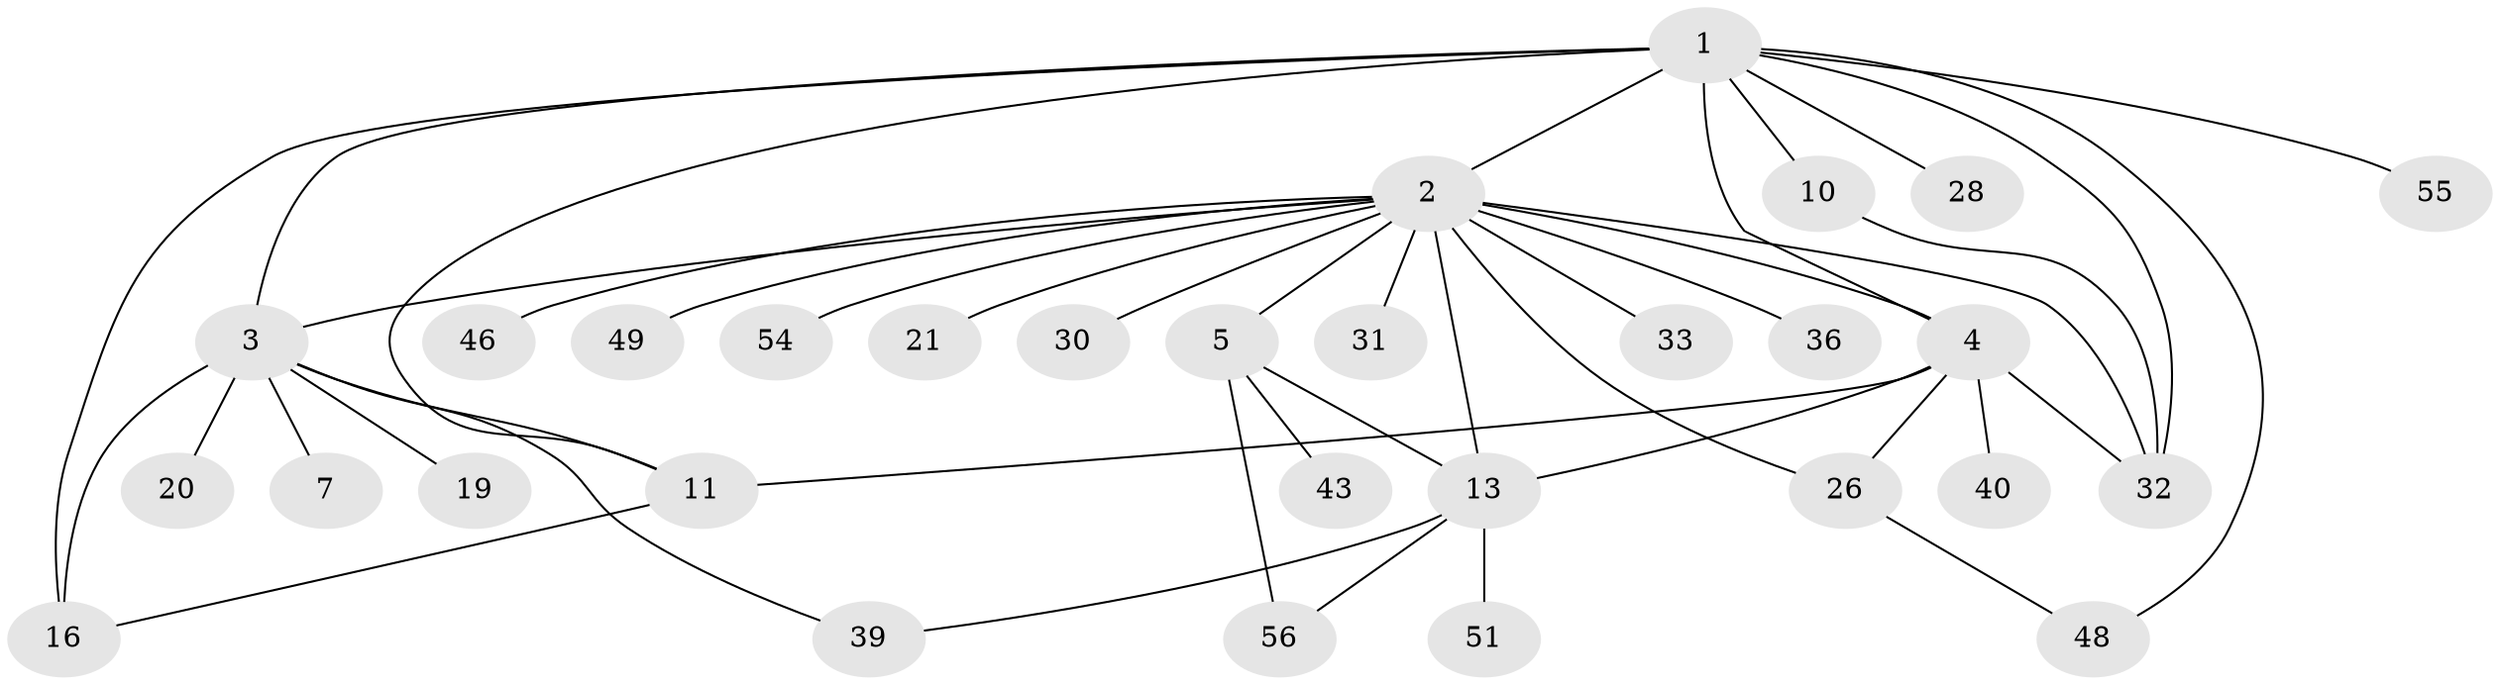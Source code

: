 // original degree distribution, {9: 0.03333333333333333, 8: 0.016666666666666666, 4: 0.11666666666666667, 1: 0.35, 3: 0.11666666666666667, 2: 0.3, 7: 0.016666666666666666, 5: 0.05}
// Generated by graph-tools (version 1.1) at 2025/13/03/09/25 04:13:22]
// undirected, 30 vertices, 44 edges
graph export_dot {
graph [start="1"]
  node [color=gray90,style=filled];
  1 [super="+8+18"];
  2 [super="+23+17+9"];
  3 [super="+12"];
  4 [super="+6"];
  5 [super="+14+22"];
  7;
  10;
  11 [super="+41"];
  13;
  16;
  19 [super="+35"];
  20;
  21;
  26 [super="+38+57"];
  28;
  30;
  31;
  32 [super="+42+52"];
  33;
  36 [super="+60"];
  39 [super="+53"];
  40;
  43;
  46;
  48;
  49 [super="+50"];
  51;
  54;
  55;
  56;
  1 -- 2 [weight=2];
  1 -- 4;
  1 -- 10;
  1 -- 28;
  1 -- 16;
  1 -- 32;
  1 -- 48;
  1 -- 55;
  1 -- 11;
  1 -- 3;
  2 -- 3;
  2 -- 5 [weight=2];
  2 -- 13 [weight=2];
  2 -- 46;
  2 -- 4;
  2 -- 33;
  2 -- 26;
  2 -- 30;
  2 -- 31;
  2 -- 36;
  2 -- 49;
  2 -- 21;
  2 -- 54;
  2 -- 32;
  3 -- 7;
  3 -- 11;
  3 -- 16;
  3 -- 19;
  3 -- 20;
  3 -- 39;
  4 -- 26;
  4 -- 32;
  4 -- 40;
  4 -- 11;
  4 -- 13;
  5 -- 43;
  5 -- 56;
  5 -- 13;
  10 -- 32;
  11 -- 16;
  13 -- 51;
  13 -- 56;
  13 -- 39;
  26 -- 48;
}
